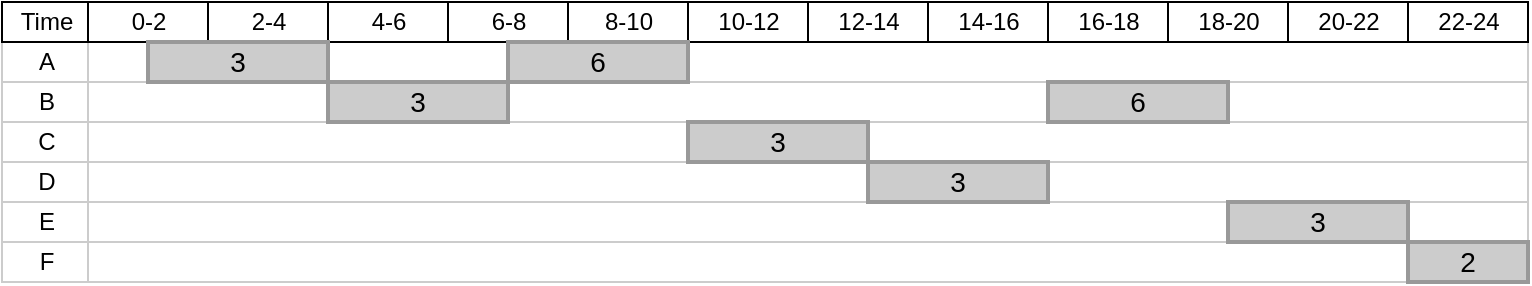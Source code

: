 <mxfile version="28.2.5">
  <diagram name="Page-1" id="fc2ac565-0d4e-3f0d-88b0-a54af1634ed7">
    <mxGraphModel dx="1025" dy="534" grid="1" gridSize="10" guides="1" tooltips="1" connect="0" arrows="1" fold="1" page="1" pageScale="1.5" pageWidth="1169" pageHeight="827" background="none" math="0" shadow="0">
      <root>
        <mxCell id="0" style=";html=1;" />
        <mxCell id="1" style=";html=1;" parent="0" />
        <mxCell id="75" value="A" style="align=center;strokeColor=#CCCCCC;html=1;" parent="1" vertex="1">
          <mxGeometry x="297" y="140" width="43" height="20" as="geometry" />
        </mxCell>
        <mxCell id="80" value="B" style="align=center;strokeColor=#CCCCCC;html=1;" parent="1" vertex="1">
          <mxGeometry x="297" y="160" width="43" height="20" as="geometry" />
        </mxCell>
        <mxCell id="85" value="C" style="align=center;strokeColor=#CCCCCC;html=1;" parent="1" vertex="1">
          <mxGeometry x="297" y="180" width="43" height="20" as="geometry" />
        </mxCell>
        <mxCell id="90" value="D" style="align=center;strokeColor=#CCCCCC;html=1;" parent="1" vertex="1">
          <mxGeometry x="297" y="200" width="43" height="20" as="geometry" />
        </mxCell>
        <mxCell id="95" value="E" style="align=center;strokeColor=#CCCCCC;html=1;" parent="1" vertex="1">
          <mxGeometry x="297" y="220" width="43" height="20" as="geometry" />
        </mxCell>
        <mxCell id="100" value="F" style="align=center;strokeColor=#CCCCCC;html=1;" parent="1" vertex="1">
          <mxGeometry x="297" y="240" width="43" height="20" as="geometry" />
        </mxCell>
        <mxCell id="2" value="Time" style="strokeWidth=1;fontStyle=0;html=1;" parent="1" vertex="1">
          <mxGeometry x="297" y="120" width="43" height="20" as="geometry" />
        </mxCell>
        <mxCell id="67c90442a009f359-291" value="" style="align=left;strokeColor=#CCCCCC;html=1;" parent="1" vertex="1">
          <mxGeometry x="340" y="140" width="720" height="20" as="geometry" />
        </mxCell>
        <mxCell id="4" value="0-2" style="strokeWidth=1;fontStyle=0;html=1;" parent="1" vertex="1">
          <mxGeometry x="340" y="120" width="60" height="20" as="geometry" />
        </mxCell>
        <mxCell id="67c90442a009f359-278" value="2-4" style="strokeWidth=1;fontStyle=0;html=1;" parent="1" vertex="1">
          <mxGeometry x="400" y="120" width="60" height="20" as="geometry" />
        </mxCell>
        <mxCell id="67c90442a009f359-279" value="4-6" style="strokeWidth=1;fontStyle=0;html=1;" parent="1" vertex="1">
          <mxGeometry x="460" y="120" width="60" height="20" as="geometry" />
        </mxCell>
        <mxCell id="67c90442a009f359-280" value="6-8" style="strokeWidth=1;fontStyle=0;html=1;" parent="1" vertex="1">
          <mxGeometry x="520" y="120" width="60" height="20" as="geometry" />
        </mxCell>
        <mxCell id="67c90442a009f359-281" value="8-10" style="strokeWidth=1;fontStyle=0;html=1;" parent="1" vertex="1">
          <mxGeometry x="580" y="120" width="60" height="20" as="geometry" />
        </mxCell>
        <mxCell id="67c90442a009f359-282" value="10-12" style="strokeWidth=1;fontStyle=0;html=1;" parent="1" vertex="1">
          <mxGeometry x="640" y="120" width="60" height="20" as="geometry" />
        </mxCell>
        <mxCell id="67c90442a009f359-283" value="12-14" style="strokeWidth=1;fontStyle=0;html=1;" parent="1" vertex="1">
          <mxGeometry x="700" y="120" width="60" height="20" as="geometry" />
        </mxCell>
        <mxCell id="67c90442a009f359-284" value="14-16" style="strokeWidth=1;fontStyle=0;html=1;" parent="1" vertex="1">
          <mxGeometry x="760" y="120" width="60" height="20" as="geometry" />
        </mxCell>
        <mxCell id="67c90442a009f359-285" value="16-18" style="strokeWidth=1;fontStyle=0;html=1;" parent="1" vertex="1">
          <mxGeometry x="820" y="120" width="60" height="20" as="geometry" />
        </mxCell>
        <mxCell id="67c90442a009f359-286" value="18-20" style="strokeWidth=1;fontStyle=0;html=1;" parent="1" vertex="1">
          <mxGeometry x="880" y="120" width="60" height="20" as="geometry" />
        </mxCell>
        <mxCell id="67c90442a009f359-287" value="20-22" style="strokeWidth=1;fontStyle=0;html=1;" parent="1" vertex="1">
          <mxGeometry x="940" y="120" width="60" height="20" as="geometry" />
        </mxCell>
        <mxCell id="67c90442a009f359-288" value="22-24" style="strokeWidth=1;fontStyle=0;html=1;" parent="1" vertex="1">
          <mxGeometry x="1000" y="120" width="60" height="20" as="geometry" />
        </mxCell>
        <mxCell id="67c90442a009f359-292" value="" style="align=left;strokeColor=#CCCCCC;html=1;" parent="1" vertex="1">
          <mxGeometry x="340" y="160" width="720" height="20" as="geometry" />
        </mxCell>
        <mxCell id="67c90442a009f359-293" value="" style="align=left;strokeColor=#CCCCCC;html=1;" parent="1" vertex="1">
          <mxGeometry x="340" y="180" width="720" height="20" as="geometry" />
        </mxCell>
        <mxCell id="67c90442a009f359-294" value="" style="align=left;strokeColor=#CCCCCC;html=1;" parent="1" vertex="1">
          <mxGeometry x="340" y="200" width="720" height="20" as="geometry" />
        </mxCell>
        <mxCell id="67c90442a009f359-295" value="" style="align=left;strokeColor=#CCCCCC;html=1;" parent="1" vertex="1">
          <mxGeometry x="340" y="220" width="720" height="20" as="geometry" />
        </mxCell>
        <mxCell id="67c90442a009f359-296" value="" style="align=left;strokeColor=#CCCCCC;html=1;" parent="1" vertex="1">
          <mxGeometry x="340" y="240" width="720" height="20" as="geometry" />
        </mxCell>
        <mxCell id="67c90442a009f359-299" value="3" style="whiteSpace=wrap;html=1;strokeWidth=2;fillColor=#CCCCCC;gradientColor=none;fontSize=14;align=center;strokeColor=#999999;" parent="1" vertex="1">
          <mxGeometry x="370" y="140" width="90" height="20" as="geometry" />
        </mxCell>
        <mxCell id="67c90442a009f359-300" value="3" style="whiteSpace=wrap;html=1;strokeWidth=2;fillColor=#CCCCCC;gradientColor=none;fontSize=14;align=center;strokeColor=#999999;" parent="1" vertex="1">
          <mxGeometry x="460" y="160" width="90" height="20" as="geometry" />
        </mxCell>
        <mxCell id="67c90442a009f359-301" value="3" style="whiteSpace=wrap;html=1;strokeWidth=2;fillColor=#CCCCCC;gradientColor=none;fontSize=14;align=center;strokeColor=#999999;" parent="1" vertex="1">
          <mxGeometry x="640" y="180" width="90" height="20" as="geometry" />
        </mxCell>
        <mxCell id="67c90442a009f359-302" value="3" style="whiteSpace=wrap;html=1;strokeWidth=2;fillColor=#CCCCCC;gradientColor=none;fontSize=14;align=center;strokeColor=#999999;" parent="1" vertex="1">
          <mxGeometry x="730" y="200" width="90" height="20" as="geometry" />
        </mxCell>
        <mxCell id="67c90442a009f359-303" value="3" style="whiteSpace=wrap;html=1;strokeWidth=2;fillColor=#CCCCCC;gradientColor=none;fontSize=14;align=center;strokeColor=#999999;" parent="1" vertex="1">
          <mxGeometry x="910" y="220" width="90" height="20" as="geometry" />
        </mxCell>
        <mxCell id="67c90442a009f359-304" value="2" style="whiteSpace=wrap;html=1;strokeWidth=2;fillColor=#CCCCCC;gradientColor=none;fontSize=14;align=center;strokeColor=#999999;" parent="1" vertex="1">
          <mxGeometry x="1000" y="240" width="60" height="20" as="geometry" />
        </mxCell>
        <mxCell id="IJ7T_Qx9xusoNZlEFaPX-100" value="6" style="whiteSpace=wrap;html=1;strokeWidth=2;fillColor=#CCCCCC;gradientColor=none;fontSize=14;align=center;strokeColor=#999999;" parent="1" vertex="1">
          <mxGeometry x="550" y="140" width="90" height="20" as="geometry" />
        </mxCell>
        <mxCell id="IJ7T_Qx9xusoNZlEFaPX-101" value="6" style="whiteSpace=wrap;html=1;strokeWidth=2;fillColor=#CCCCCC;gradientColor=none;fontSize=14;align=center;strokeColor=#999999;" parent="1" vertex="1">
          <mxGeometry x="820" y="160" width="90" height="20" as="geometry" />
        </mxCell>
      </root>
    </mxGraphModel>
  </diagram>
</mxfile>
